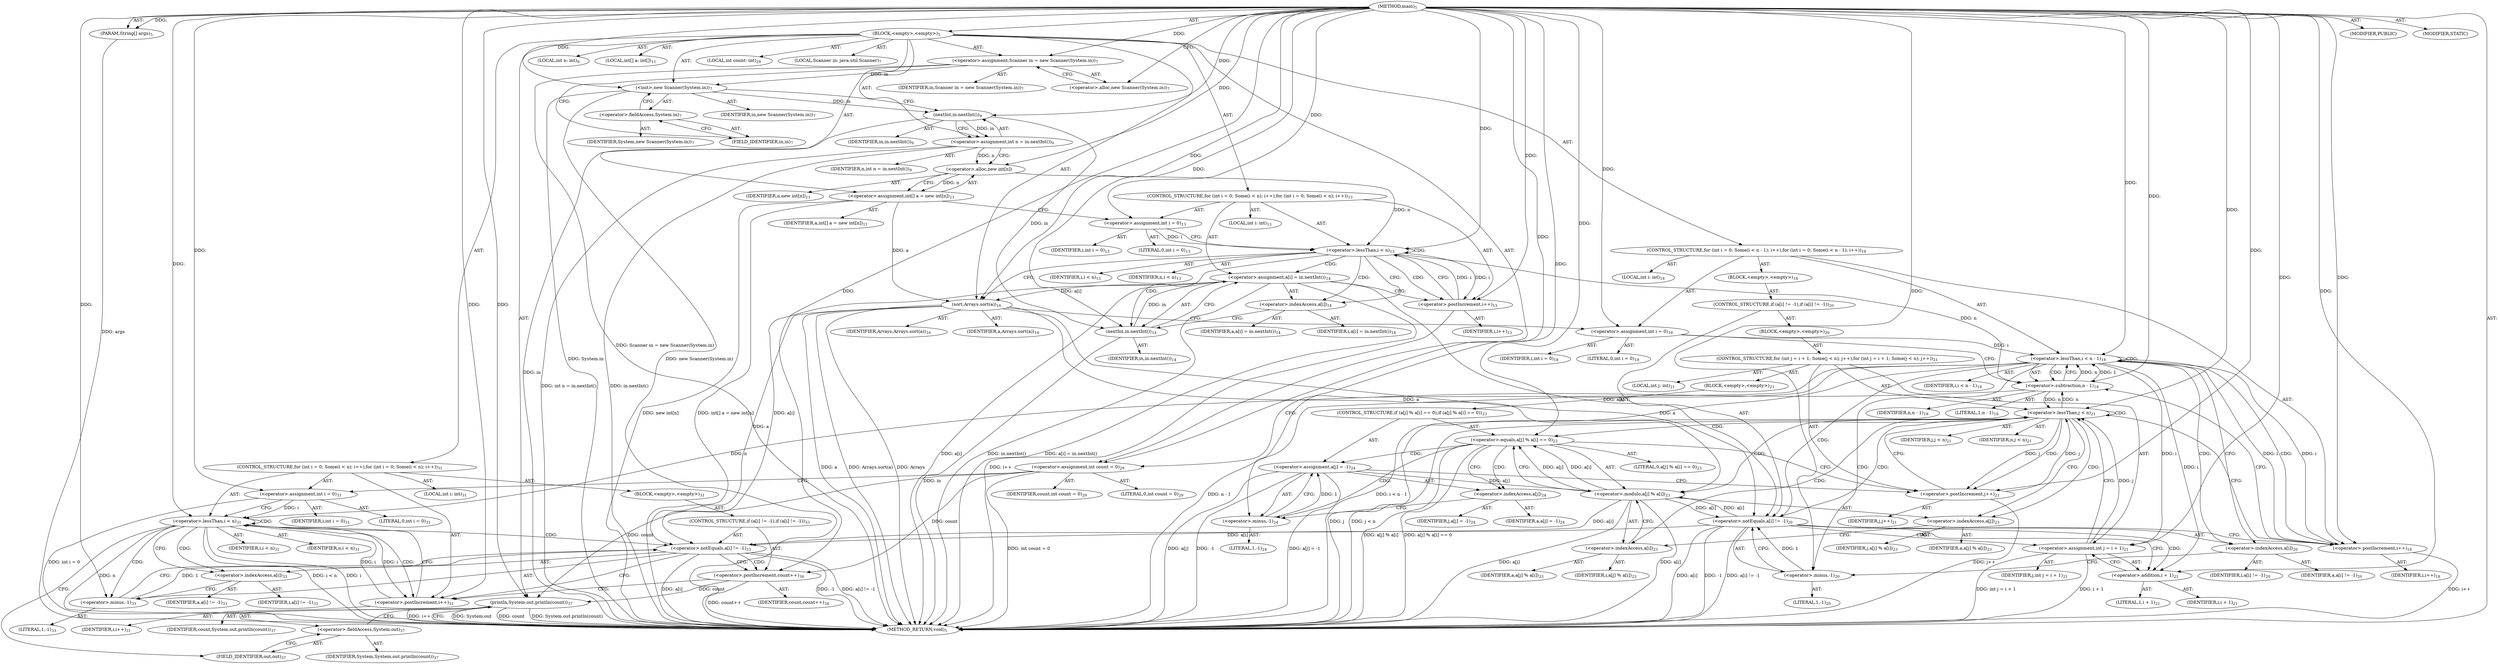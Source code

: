 digraph "main" {  
"19" [label = <(METHOD,main)<SUB>5</SUB>> ]
"20" [label = <(PARAM,String[] args)<SUB>5</SUB>> ]
"21" [label = <(BLOCK,&lt;empty&gt;,&lt;empty&gt;)<SUB>5</SUB>> ]
"4" [label = <(LOCAL,Scanner in: java.util.Scanner)<SUB>7</SUB>> ]
"22" [label = <(&lt;operator&gt;.assignment,Scanner in = new Scanner(System.in))<SUB>7</SUB>> ]
"23" [label = <(IDENTIFIER,in,Scanner in = new Scanner(System.in))<SUB>7</SUB>> ]
"24" [label = <(&lt;operator&gt;.alloc,new Scanner(System.in))<SUB>7</SUB>> ]
"25" [label = <(&lt;init&gt;,new Scanner(System.in))<SUB>7</SUB>> ]
"3" [label = <(IDENTIFIER,in,new Scanner(System.in))<SUB>7</SUB>> ]
"26" [label = <(&lt;operator&gt;.fieldAccess,System.in)<SUB>7</SUB>> ]
"27" [label = <(IDENTIFIER,System,new Scanner(System.in))<SUB>7</SUB>> ]
"28" [label = <(FIELD_IDENTIFIER,in,in)<SUB>7</SUB>> ]
"29" [label = <(LOCAL,int n: int)<SUB>9</SUB>> ]
"30" [label = <(&lt;operator&gt;.assignment,int n = in.nextInt())<SUB>9</SUB>> ]
"31" [label = <(IDENTIFIER,n,int n = in.nextInt())<SUB>9</SUB>> ]
"32" [label = <(nextInt,in.nextInt())<SUB>9</SUB>> ]
"33" [label = <(IDENTIFIER,in,in.nextInt())<SUB>9</SUB>> ]
"34" [label = <(LOCAL,int[] a: int[])<SUB>11</SUB>> ]
"35" [label = <(&lt;operator&gt;.assignment,int[] a = new int[n])<SUB>11</SUB>> ]
"36" [label = <(IDENTIFIER,a,int[] a = new int[n])<SUB>11</SUB>> ]
"37" [label = <(&lt;operator&gt;.alloc,new int[n])> ]
"38" [label = <(IDENTIFIER,n,new int[n])<SUB>11</SUB>> ]
"39" [label = <(CONTROL_STRUCTURE,for (int i = 0; Some(i &lt; n); i++),for (int i = 0; Some(i &lt; n); i++))<SUB>13</SUB>> ]
"40" [label = <(LOCAL,int i: int)<SUB>13</SUB>> ]
"41" [label = <(&lt;operator&gt;.assignment,int i = 0)<SUB>13</SUB>> ]
"42" [label = <(IDENTIFIER,i,int i = 0)<SUB>13</SUB>> ]
"43" [label = <(LITERAL,0,int i = 0)<SUB>13</SUB>> ]
"44" [label = <(&lt;operator&gt;.lessThan,i &lt; n)<SUB>13</SUB>> ]
"45" [label = <(IDENTIFIER,i,i &lt; n)<SUB>13</SUB>> ]
"46" [label = <(IDENTIFIER,n,i &lt; n)<SUB>13</SUB>> ]
"47" [label = <(&lt;operator&gt;.postIncrement,i++)<SUB>13</SUB>> ]
"48" [label = <(IDENTIFIER,i,i++)<SUB>13</SUB>> ]
"49" [label = <(&lt;operator&gt;.assignment,a[i] = in.nextInt())<SUB>14</SUB>> ]
"50" [label = <(&lt;operator&gt;.indexAccess,a[i])<SUB>14</SUB>> ]
"51" [label = <(IDENTIFIER,a,a[i] = in.nextInt())<SUB>14</SUB>> ]
"52" [label = <(IDENTIFIER,i,a[i] = in.nextInt())<SUB>14</SUB>> ]
"53" [label = <(nextInt,in.nextInt())<SUB>14</SUB>> ]
"54" [label = <(IDENTIFIER,in,in.nextInt())<SUB>14</SUB>> ]
"55" [label = <(sort,Arrays.sort(a))<SUB>16</SUB>> ]
"56" [label = <(IDENTIFIER,Arrays,Arrays.sort(a))<SUB>16</SUB>> ]
"57" [label = <(IDENTIFIER,a,Arrays.sort(a))<SUB>16</SUB>> ]
"58" [label = <(CONTROL_STRUCTURE,for (int i = 0; Some(i &lt; n - 1); i++),for (int i = 0; Some(i &lt; n - 1); i++))<SUB>18</SUB>> ]
"59" [label = <(LOCAL,int i: int)<SUB>18</SUB>> ]
"60" [label = <(&lt;operator&gt;.assignment,int i = 0)<SUB>18</SUB>> ]
"61" [label = <(IDENTIFIER,i,int i = 0)<SUB>18</SUB>> ]
"62" [label = <(LITERAL,0,int i = 0)<SUB>18</SUB>> ]
"63" [label = <(&lt;operator&gt;.lessThan,i &lt; n - 1)<SUB>18</SUB>> ]
"64" [label = <(IDENTIFIER,i,i &lt; n - 1)<SUB>18</SUB>> ]
"65" [label = <(&lt;operator&gt;.subtraction,n - 1)<SUB>18</SUB>> ]
"66" [label = <(IDENTIFIER,n,n - 1)<SUB>18</SUB>> ]
"67" [label = <(LITERAL,1,n - 1)<SUB>18</SUB>> ]
"68" [label = <(&lt;operator&gt;.postIncrement,i++)<SUB>18</SUB>> ]
"69" [label = <(IDENTIFIER,i,i++)<SUB>18</SUB>> ]
"70" [label = <(BLOCK,&lt;empty&gt;,&lt;empty&gt;)<SUB>18</SUB>> ]
"71" [label = <(CONTROL_STRUCTURE,if (a[i] != -1),if (a[i] != -1))<SUB>20</SUB>> ]
"72" [label = <(&lt;operator&gt;.notEquals,a[i] != -1)<SUB>20</SUB>> ]
"73" [label = <(&lt;operator&gt;.indexAccess,a[i])<SUB>20</SUB>> ]
"74" [label = <(IDENTIFIER,a,a[i] != -1)<SUB>20</SUB>> ]
"75" [label = <(IDENTIFIER,i,a[i] != -1)<SUB>20</SUB>> ]
"76" [label = <(&lt;operator&gt;.minus,-1)<SUB>20</SUB>> ]
"77" [label = <(LITERAL,1,-1)<SUB>20</SUB>> ]
"78" [label = <(BLOCK,&lt;empty&gt;,&lt;empty&gt;)<SUB>20</SUB>> ]
"79" [label = <(CONTROL_STRUCTURE,for (int j = i + 1; Some(j &lt; n); j++),for (int j = i + 1; Some(j &lt; n); j++))<SUB>21</SUB>> ]
"80" [label = <(LOCAL,int j: int)<SUB>21</SUB>> ]
"81" [label = <(&lt;operator&gt;.assignment,int j = i + 1)<SUB>21</SUB>> ]
"82" [label = <(IDENTIFIER,j,int j = i + 1)<SUB>21</SUB>> ]
"83" [label = <(&lt;operator&gt;.addition,i + 1)<SUB>21</SUB>> ]
"84" [label = <(IDENTIFIER,i,i + 1)<SUB>21</SUB>> ]
"85" [label = <(LITERAL,1,i + 1)<SUB>21</SUB>> ]
"86" [label = <(&lt;operator&gt;.lessThan,j &lt; n)<SUB>21</SUB>> ]
"87" [label = <(IDENTIFIER,j,j &lt; n)<SUB>21</SUB>> ]
"88" [label = <(IDENTIFIER,n,j &lt; n)<SUB>21</SUB>> ]
"89" [label = <(&lt;operator&gt;.postIncrement,j++)<SUB>21</SUB>> ]
"90" [label = <(IDENTIFIER,j,j++)<SUB>21</SUB>> ]
"91" [label = <(BLOCK,&lt;empty&gt;,&lt;empty&gt;)<SUB>21</SUB>> ]
"92" [label = <(CONTROL_STRUCTURE,if (a[j] % a[i] == 0),if (a[j] % a[i] == 0))<SUB>23</SUB>> ]
"93" [label = <(&lt;operator&gt;.equals,a[j] % a[i] == 0)<SUB>23</SUB>> ]
"94" [label = <(&lt;operator&gt;.modulo,a[j] % a[i])<SUB>23</SUB>> ]
"95" [label = <(&lt;operator&gt;.indexAccess,a[j])<SUB>23</SUB>> ]
"96" [label = <(IDENTIFIER,a,a[j] % a[i])<SUB>23</SUB>> ]
"97" [label = <(IDENTIFIER,j,a[j] % a[i])<SUB>23</SUB>> ]
"98" [label = <(&lt;operator&gt;.indexAccess,a[i])<SUB>23</SUB>> ]
"99" [label = <(IDENTIFIER,a,a[j] % a[i])<SUB>23</SUB>> ]
"100" [label = <(IDENTIFIER,i,a[j] % a[i])<SUB>23</SUB>> ]
"101" [label = <(LITERAL,0,a[j] % a[i] == 0)<SUB>23</SUB>> ]
"102" [label = <(&lt;operator&gt;.assignment,a[j] = -1)<SUB>24</SUB>> ]
"103" [label = <(&lt;operator&gt;.indexAccess,a[j])<SUB>24</SUB>> ]
"104" [label = <(IDENTIFIER,a,a[j] = -1)<SUB>24</SUB>> ]
"105" [label = <(IDENTIFIER,j,a[j] = -1)<SUB>24</SUB>> ]
"106" [label = <(&lt;operator&gt;.minus,-1)<SUB>24</SUB>> ]
"107" [label = <(LITERAL,1,-1)<SUB>24</SUB>> ]
"108" [label = <(LOCAL,int count: int)<SUB>29</SUB>> ]
"109" [label = <(&lt;operator&gt;.assignment,int count = 0)<SUB>29</SUB>> ]
"110" [label = <(IDENTIFIER,count,int count = 0)<SUB>29</SUB>> ]
"111" [label = <(LITERAL,0,int count = 0)<SUB>29</SUB>> ]
"112" [label = <(CONTROL_STRUCTURE,for (int i = 0; Some(i &lt; n); i++),for (int i = 0; Some(i &lt; n); i++))<SUB>31</SUB>> ]
"113" [label = <(LOCAL,int i: int)<SUB>31</SUB>> ]
"114" [label = <(&lt;operator&gt;.assignment,int i = 0)<SUB>31</SUB>> ]
"115" [label = <(IDENTIFIER,i,int i = 0)<SUB>31</SUB>> ]
"116" [label = <(LITERAL,0,int i = 0)<SUB>31</SUB>> ]
"117" [label = <(&lt;operator&gt;.lessThan,i &lt; n)<SUB>31</SUB>> ]
"118" [label = <(IDENTIFIER,i,i &lt; n)<SUB>31</SUB>> ]
"119" [label = <(IDENTIFIER,n,i &lt; n)<SUB>31</SUB>> ]
"120" [label = <(&lt;operator&gt;.postIncrement,i++)<SUB>31</SUB>> ]
"121" [label = <(IDENTIFIER,i,i++)<SUB>31</SUB>> ]
"122" [label = <(BLOCK,&lt;empty&gt;,&lt;empty&gt;)<SUB>31</SUB>> ]
"123" [label = <(CONTROL_STRUCTURE,if (a[i] != -1),if (a[i] != -1))<SUB>33</SUB>> ]
"124" [label = <(&lt;operator&gt;.notEquals,a[i] != -1)<SUB>33</SUB>> ]
"125" [label = <(&lt;operator&gt;.indexAccess,a[i])<SUB>33</SUB>> ]
"126" [label = <(IDENTIFIER,a,a[i] != -1)<SUB>33</SUB>> ]
"127" [label = <(IDENTIFIER,i,a[i] != -1)<SUB>33</SUB>> ]
"128" [label = <(&lt;operator&gt;.minus,-1)<SUB>33</SUB>> ]
"129" [label = <(LITERAL,1,-1)<SUB>33</SUB>> ]
"130" [label = <(&lt;operator&gt;.postIncrement,count++)<SUB>34</SUB>> ]
"131" [label = <(IDENTIFIER,count,count++)<SUB>34</SUB>> ]
"132" [label = <(println,System.out.println(count))<SUB>37</SUB>> ]
"133" [label = <(&lt;operator&gt;.fieldAccess,System.out)<SUB>37</SUB>> ]
"134" [label = <(IDENTIFIER,System,System.out.println(count))<SUB>37</SUB>> ]
"135" [label = <(FIELD_IDENTIFIER,out,out)<SUB>37</SUB>> ]
"136" [label = <(IDENTIFIER,count,System.out.println(count))<SUB>37</SUB>> ]
"137" [label = <(MODIFIER,PUBLIC)> ]
"138" [label = <(MODIFIER,STATIC)> ]
"139" [label = <(METHOD_RETURN,void)<SUB>5</SUB>> ]
  "19" -> "20"  [ label = "AST: "] 
  "19" -> "21"  [ label = "AST: "] 
  "19" -> "137"  [ label = "AST: "] 
  "19" -> "138"  [ label = "AST: "] 
  "19" -> "139"  [ label = "AST: "] 
  "21" -> "4"  [ label = "AST: "] 
  "21" -> "22"  [ label = "AST: "] 
  "21" -> "25"  [ label = "AST: "] 
  "21" -> "29"  [ label = "AST: "] 
  "21" -> "30"  [ label = "AST: "] 
  "21" -> "34"  [ label = "AST: "] 
  "21" -> "35"  [ label = "AST: "] 
  "21" -> "39"  [ label = "AST: "] 
  "21" -> "55"  [ label = "AST: "] 
  "21" -> "58"  [ label = "AST: "] 
  "21" -> "108"  [ label = "AST: "] 
  "21" -> "109"  [ label = "AST: "] 
  "21" -> "112"  [ label = "AST: "] 
  "21" -> "132"  [ label = "AST: "] 
  "22" -> "23"  [ label = "AST: "] 
  "22" -> "24"  [ label = "AST: "] 
  "25" -> "3"  [ label = "AST: "] 
  "25" -> "26"  [ label = "AST: "] 
  "26" -> "27"  [ label = "AST: "] 
  "26" -> "28"  [ label = "AST: "] 
  "30" -> "31"  [ label = "AST: "] 
  "30" -> "32"  [ label = "AST: "] 
  "32" -> "33"  [ label = "AST: "] 
  "35" -> "36"  [ label = "AST: "] 
  "35" -> "37"  [ label = "AST: "] 
  "37" -> "38"  [ label = "AST: "] 
  "39" -> "40"  [ label = "AST: "] 
  "39" -> "41"  [ label = "AST: "] 
  "39" -> "44"  [ label = "AST: "] 
  "39" -> "47"  [ label = "AST: "] 
  "39" -> "49"  [ label = "AST: "] 
  "41" -> "42"  [ label = "AST: "] 
  "41" -> "43"  [ label = "AST: "] 
  "44" -> "45"  [ label = "AST: "] 
  "44" -> "46"  [ label = "AST: "] 
  "47" -> "48"  [ label = "AST: "] 
  "49" -> "50"  [ label = "AST: "] 
  "49" -> "53"  [ label = "AST: "] 
  "50" -> "51"  [ label = "AST: "] 
  "50" -> "52"  [ label = "AST: "] 
  "53" -> "54"  [ label = "AST: "] 
  "55" -> "56"  [ label = "AST: "] 
  "55" -> "57"  [ label = "AST: "] 
  "58" -> "59"  [ label = "AST: "] 
  "58" -> "60"  [ label = "AST: "] 
  "58" -> "63"  [ label = "AST: "] 
  "58" -> "68"  [ label = "AST: "] 
  "58" -> "70"  [ label = "AST: "] 
  "60" -> "61"  [ label = "AST: "] 
  "60" -> "62"  [ label = "AST: "] 
  "63" -> "64"  [ label = "AST: "] 
  "63" -> "65"  [ label = "AST: "] 
  "65" -> "66"  [ label = "AST: "] 
  "65" -> "67"  [ label = "AST: "] 
  "68" -> "69"  [ label = "AST: "] 
  "70" -> "71"  [ label = "AST: "] 
  "71" -> "72"  [ label = "AST: "] 
  "71" -> "78"  [ label = "AST: "] 
  "72" -> "73"  [ label = "AST: "] 
  "72" -> "76"  [ label = "AST: "] 
  "73" -> "74"  [ label = "AST: "] 
  "73" -> "75"  [ label = "AST: "] 
  "76" -> "77"  [ label = "AST: "] 
  "78" -> "79"  [ label = "AST: "] 
  "79" -> "80"  [ label = "AST: "] 
  "79" -> "81"  [ label = "AST: "] 
  "79" -> "86"  [ label = "AST: "] 
  "79" -> "89"  [ label = "AST: "] 
  "79" -> "91"  [ label = "AST: "] 
  "81" -> "82"  [ label = "AST: "] 
  "81" -> "83"  [ label = "AST: "] 
  "83" -> "84"  [ label = "AST: "] 
  "83" -> "85"  [ label = "AST: "] 
  "86" -> "87"  [ label = "AST: "] 
  "86" -> "88"  [ label = "AST: "] 
  "89" -> "90"  [ label = "AST: "] 
  "91" -> "92"  [ label = "AST: "] 
  "92" -> "93"  [ label = "AST: "] 
  "92" -> "102"  [ label = "AST: "] 
  "93" -> "94"  [ label = "AST: "] 
  "93" -> "101"  [ label = "AST: "] 
  "94" -> "95"  [ label = "AST: "] 
  "94" -> "98"  [ label = "AST: "] 
  "95" -> "96"  [ label = "AST: "] 
  "95" -> "97"  [ label = "AST: "] 
  "98" -> "99"  [ label = "AST: "] 
  "98" -> "100"  [ label = "AST: "] 
  "102" -> "103"  [ label = "AST: "] 
  "102" -> "106"  [ label = "AST: "] 
  "103" -> "104"  [ label = "AST: "] 
  "103" -> "105"  [ label = "AST: "] 
  "106" -> "107"  [ label = "AST: "] 
  "109" -> "110"  [ label = "AST: "] 
  "109" -> "111"  [ label = "AST: "] 
  "112" -> "113"  [ label = "AST: "] 
  "112" -> "114"  [ label = "AST: "] 
  "112" -> "117"  [ label = "AST: "] 
  "112" -> "120"  [ label = "AST: "] 
  "112" -> "122"  [ label = "AST: "] 
  "114" -> "115"  [ label = "AST: "] 
  "114" -> "116"  [ label = "AST: "] 
  "117" -> "118"  [ label = "AST: "] 
  "117" -> "119"  [ label = "AST: "] 
  "120" -> "121"  [ label = "AST: "] 
  "122" -> "123"  [ label = "AST: "] 
  "123" -> "124"  [ label = "AST: "] 
  "123" -> "130"  [ label = "AST: "] 
  "124" -> "125"  [ label = "AST: "] 
  "124" -> "128"  [ label = "AST: "] 
  "125" -> "126"  [ label = "AST: "] 
  "125" -> "127"  [ label = "AST: "] 
  "128" -> "129"  [ label = "AST: "] 
  "130" -> "131"  [ label = "AST: "] 
  "132" -> "133"  [ label = "AST: "] 
  "132" -> "136"  [ label = "AST: "] 
  "133" -> "134"  [ label = "AST: "] 
  "133" -> "135"  [ label = "AST: "] 
  "22" -> "28"  [ label = "CFG: "] 
  "25" -> "32"  [ label = "CFG: "] 
  "30" -> "37"  [ label = "CFG: "] 
  "35" -> "41"  [ label = "CFG: "] 
  "55" -> "60"  [ label = "CFG: "] 
  "109" -> "114"  [ label = "CFG: "] 
  "132" -> "139"  [ label = "CFG: "] 
  "24" -> "22"  [ label = "CFG: "] 
  "26" -> "25"  [ label = "CFG: "] 
  "32" -> "30"  [ label = "CFG: "] 
  "37" -> "35"  [ label = "CFG: "] 
  "41" -> "44"  [ label = "CFG: "] 
  "44" -> "50"  [ label = "CFG: "] 
  "44" -> "55"  [ label = "CFG: "] 
  "47" -> "44"  [ label = "CFG: "] 
  "49" -> "47"  [ label = "CFG: "] 
  "60" -> "65"  [ label = "CFG: "] 
  "63" -> "73"  [ label = "CFG: "] 
  "63" -> "109"  [ label = "CFG: "] 
  "68" -> "65"  [ label = "CFG: "] 
  "114" -> "117"  [ label = "CFG: "] 
  "117" -> "125"  [ label = "CFG: "] 
  "117" -> "135"  [ label = "CFG: "] 
  "120" -> "117"  [ label = "CFG: "] 
  "133" -> "132"  [ label = "CFG: "] 
  "28" -> "26"  [ label = "CFG: "] 
  "50" -> "53"  [ label = "CFG: "] 
  "53" -> "49"  [ label = "CFG: "] 
  "65" -> "63"  [ label = "CFG: "] 
  "135" -> "133"  [ label = "CFG: "] 
  "72" -> "83"  [ label = "CFG: "] 
  "72" -> "68"  [ label = "CFG: "] 
  "124" -> "130"  [ label = "CFG: "] 
  "124" -> "120"  [ label = "CFG: "] 
  "130" -> "120"  [ label = "CFG: "] 
  "73" -> "76"  [ label = "CFG: "] 
  "76" -> "72"  [ label = "CFG: "] 
  "125" -> "128"  [ label = "CFG: "] 
  "128" -> "124"  [ label = "CFG: "] 
  "81" -> "86"  [ label = "CFG: "] 
  "86" -> "95"  [ label = "CFG: "] 
  "86" -> "68"  [ label = "CFG: "] 
  "89" -> "86"  [ label = "CFG: "] 
  "83" -> "81"  [ label = "CFG: "] 
  "93" -> "103"  [ label = "CFG: "] 
  "93" -> "89"  [ label = "CFG: "] 
  "102" -> "89"  [ label = "CFG: "] 
  "94" -> "93"  [ label = "CFG: "] 
  "103" -> "106"  [ label = "CFG: "] 
  "106" -> "102"  [ label = "CFG: "] 
  "95" -> "98"  [ label = "CFG: "] 
  "98" -> "94"  [ label = "CFG: "] 
  "19" -> "24"  [ label = "CFG: "] 
  "20" -> "139"  [ label = "DDG: args"] 
  "22" -> "139"  [ label = "DDG: Scanner in = new Scanner(System.in)"] 
  "25" -> "139"  [ label = "DDG: System.in"] 
  "25" -> "139"  [ label = "DDG: new Scanner(System.in)"] 
  "32" -> "139"  [ label = "DDG: in"] 
  "30" -> "139"  [ label = "DDG: in.nextInt()"] 
  "30" -> "139"  [ label = "DDG: int n = in.nextInt()"] 
  "35" -> "139"  [ label = "DDG: new int[n]"] 
  "35" -> "139"  [ label = "DDG: int[] a = new int[n]"] 
  "55" -> "139"  [ label = "DDG: a"] 
  "55" -> "139"  [ label = "DDG: Arrays.sort(a)"] 
  "63" -> "139"  [ label = "DDG: n - 1"] 
  "63" -> "139"  [ label = "DDG: i &lt; n - 1"] 
  "109" -> "139"  [ label = "DDG: int count = 0"] 
  "114" -> "139"  [ label = "DDG: int i = 0"] 
  "117" -> "139"  [ label = "DDG: i"] 
  "117" -> "139"  [ label = "DDG: n"] 
  "117" -> "139"  [ label = "DDG: i &lt; n"] 
  "132" -> "139"  [ label = "DDG: System.out"] 
  "132" -> "139"  [ label = "DDG: count"] 
  "132" -> "139"  [ label = "DDG: System.out.println(count)"] 
  "124" -> "139"  [ label = "DDG: a[i]"] 
  "124" -> "139"  [ label = "DDG: -1"] 
  "124" -> "139"  [ label = "DDG: a[i] != -1"] 
  "130" -> "139"  [ label = "DDG: count++"] 
  "120" -> "139"  [ label = "DDG: i++"] 
  "72" -> "139"  [ label = "DDG: a[i]"] 
  "72" -> "139"  [ label = "DDG: -1"] 
  "72" -> "139"  [ label = "DDG: a[i] != -1"] 
  "81" -> "139"  [ label = "DDG: i + 1"] 
  "81" -> "139"  [ label = "DDG: int j = i + 1"] 
  "86" -> "139"  [ label = "DDG: j"] 
  "86" -> "139"  [ label = "DDG: j &lt; n"] 
  "68" -> "139"  [ label = "DDG: i++"] 
  "94" -> "139"  [ label = "DDG: a[j]"] 
  "94" -> "139"  [ label = "DDG: a[i]"] 
  "93" -> "139"  [ label = "DDG: a[j] % a[i]"] 
  "93" -> "139"  [ label = "DDG: a[j] % a[i] == 0"] 
  "102" -> "139"  [ label = "DDG: a[j]"] 
  "102" -> "139"  [ label = "DDG: -1"] 
  "102" -> "139"  [ label = "DDG: a[j] = -1"] 
  "89" -> "139"  [ label = "DDG: j++"] 
  "49" -> "139"  [ label = "DDG: a[i]"] 
  "53" -> "139"  [ label = "DDG: in"] 
  "49" -> "139"  [ label = "DDG: in.nextInt()"] 
  "49" -> "139"  [ label = "DDG: a[i] = in.nextInt()"] 
  "47" -> "139"  [ label = "DDG: i++"] 
  "55" -> "139"  [ label = "DDG: Arrays"] 
  "19" -> "20"  [ label = "DDG: "] 
  "19" -> "22"  [ label = "DDG: "] 
  "32" -> "30"  [ label = "DDG: in"] 
  "37" -> "35"  [ label = "DDG: n"] 
  "19" -> "109"  [ label = "DDG: "] 
  "22" -> "25"  [ label = "DDG: in"] 
  "19" -> "25"  [ label = "DDG: "] 
  "19" -> "41"  [ label = "DDG: "] 
  "53" -> "49"  [ label = "DDG: in"] 
  "19" -> "55"  [ label = "DDG: "] 
  "35" -> "55"  [ label = "DDG: a"] 
  "49" -> "55"  [ label = "DDG: a[i]"] 
  "19" -> "60"  [ label = "DDG: "] 
  "19" -> "114"  [ label = "DDG: "] 
  "109" -> "132"  [ label = "DDG: count"] 
  "130" -> "132"  [ label = "DDG: count"] 
  "19" -> "132"  [ label = "DDG: "] 
  "25" -> "32"  [ label = "DDG: in"] 
  "19" -> "32"  [ label = "DDG: "] 
  "30" -> "37"  [ label = "DDG: n"] 
  "19" -> "37"  [ label = "DDG: "] 
  "41" -> "44"  [ label = "DDG: i"] 
  "47" -> "44"  [ label = "DDG: i"] 
  "19" -> "44"  [ label = "DDG: "] 
  "37" -> "44"  [ label = "DDG: n"] 
  "44" -> "47"  [ label = "DDG: i"] 
  "19" -> "47"  [ label = "DDG: "] 
  "60" -> "63"  [ label = "DDG: i"] 
  "68" -> "63"  [ label = "DDG: i"] 
  "19" -> "63"  [ label = "DDG: "] 
  "65" -> "63"  [ label = "DDG: n"] 
  "65" -> "63"  [ label = "DDG: 1"] 
  "63" -> "68"  [ label = "DDG: i"] 
  "19" -> "68"  [ label = "DDG: "] 
  "114" -> "117"  [ label = "DDG: i"] 
  "120" -> "117"  [ label = "DDG: i"] 
  "19" -> "117"  [ label = "DDG: "] 
  "65" -> "117"  [ label = "DDG: n"] 
  "117" -> "120"  [ label = "DDG: i"] 
  "19" -> "120"  [ label = "DDG: "] 
  "32" -> "53"  [ label = "DDG: in"] 
  "19" -> "53"  [ label = "DDG: "] 
  "44" -> "65"  [ label = "DDG: n"] 
  "86" -> "65"  [ label = "DDG: n"] 
  "19" -> "65"  [ label = "DDG: "] 
  "55" -> "72"  [ label = "DDG: a"] 
  "94" -> "72"  [ label = "DDG: a[i]"] 
  "49" -> "72"  [ label = "DDG: a[i]"] 
  "76" -> "72"  [ label = "DDG: 1"] 
  "55" -> "124"  [ label = "DDG: a"] 
  "72" -> "124"  [ label = "DDG: a[i]"] 
  "94" -> "124"  [ label = "DDG: a[i]"] 
  "49" -> "124"  [ label = "DDG: a[i]"] 
  "128" -> "124"  [ label = "DDG: 1"] 
  "109" -> "130"  [ label = "DDG: count"] 
  "19" -> "130"  [ label = "DDG: "] 
  "19" -> "76"  [ label = "DDG: "] 
  "63" -> "81"  [ label = "DDG: i"] 
  "19" -> "81"  [ label = "DDG: "] 
  "19" -> "128"  [ label = "DDG: "] 
  "81" -> "86"  [ label = "DDG: j"] 
  "89" -> "86"  [ label = "DDG: j"] 
  "19" -> "86"  [ label = "DDG: "] 
  "65" -> "86"  [ label = "DDG: n"] 
  "86" -> "89"  [ label = "DDG: j"] 
  "19" -> "89"  [ label = "DDG: "] 
  "63" -> "83"  [ label = "DDG: i"] 
  "19" -> "83"  [ label = "DDG: "] 
  "106" -> "102"  [ label = "DDG: 1"] 
  "94" -> "93"  [ label = "DDG: a[j]"] 
  "94" -> "93"  [ label = "DDG: a[i]"] 
  "19" -> "93"  [ label = "DDG: "] 
  "55" -> "94"  [ label = "DDG: a"] 
  "102" -> "94"  [ label = "DDG: a[j]"] 
  "72" -> "94"  [ label = "DDG: a[i]"] 
  "19" -> "106"  [ label = "DDG: "] 
  "44" -> "47"  [ label = "CDG: "] 
  "44" -> "49"  [ label = "CDG: "] 
  "44" -> "50"  [ label = "CDG: "] 
  "44" -> "44"  [ label = "CDG: "] 
  "44" -> "53"  [ label = "CDG: "] 
  "63" -> "68"  [ label = "CDG: "] 
  "63" -> "73"  [ label = "CDG: "] 
  "63" -> "72"  [ label = "CDG: "] 
  "63" -> "76"  [ label = "CDG: "] 
  "63" -> "65"  [ label = "CDG: "] 
  "63" -> "63"  [ label = "CDG: "] 
  "117" -> "120"  [ label = "CDG: "] 
  "117" -> "128"  [ label = "CDG: "] 
  "117" -> "117"  [ label = "CDG: "] 
  "117" -> "124"  [ label = "CDG: "] 
  "117" -> "125"  [ label = "CDG: "] 
  "72" -> "81"  [ label = "CDG: "] 
  "72" -> "83"  [ label = "CDG: "] 
  "72" -> "86"  [ label = "CDG: "] 
  "124" -> "130"  [ label = "CDG: "] 
  "86" -> "94"  [ label = "CDG: "] 
  "86" -> "89"  [ label = "CDG: "] 
  "86" -> "98"  [ label = "CDG: "] 
  "86" -> "95"  [ label = "CDG: "] 
  "86" -> "93"  [ label = "CDG: "] 
  "86" -> "86"  [ label = "CDG: "] 
  "93" -> "102"  [ label = "CDG: "] 
  "93" -> "103"  [ label = "CDG: "] 
  "93" -> "106"  [ label = "CDG: "] 
}
